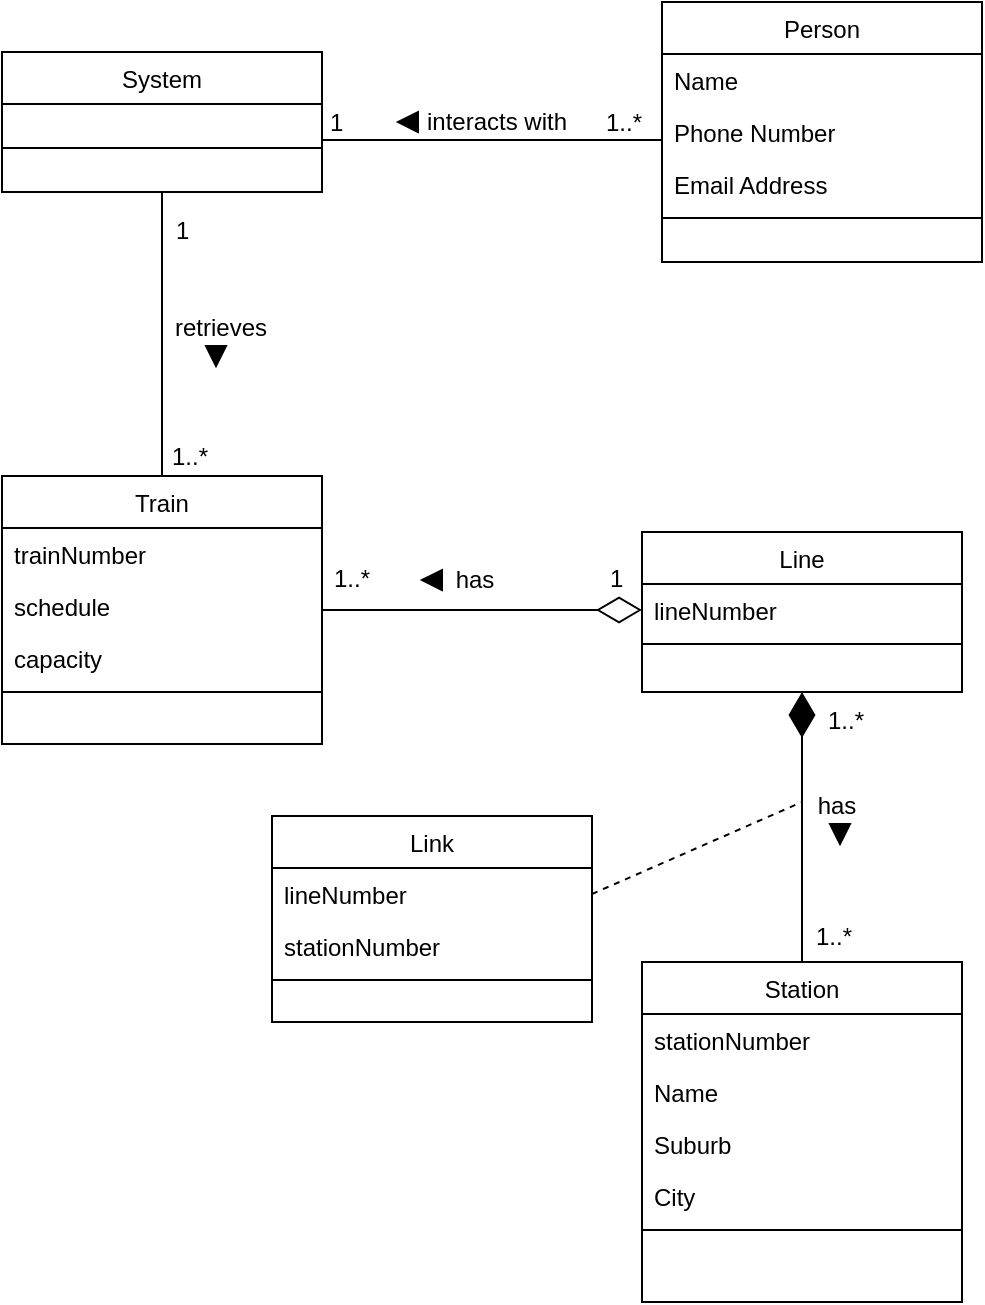 <mxfile version="20.2.3" type="device"><diagram id="C5RBs43oDa-KdzZeNtuy" name="Page-1"><mxGraphModel dx="852" dy="501" grid="1" gridSize="10" guides="1" tooltips="1" connect="1" arrows="1" fold="1" page="1" pageScale="1" pageWidth="827" pageHeight="1169" math="0" shadow="0"><root><mxCell id="WIyWlLk6GJQsqaUBKTNV-0"/><mxCell id="WIyWlLk6GJQsqaUBKTNV-1" parent="WIyWlLk6GJQsqaUBKTNV-0"/><mxCell id="SZr7Q-crjI9h2dD9KYcj-10" style="edgeStyle=orthogonalEdgeStyle;rounded=0;orthogonalLoop=1;jettySize=auto;html=1;entryX=1;entryY=0.5;entryDx=0;entryDy=0;endArrow=none;endFill=0;" parent="WIyWlLk6GJQsqaUBKTNV-1" edge="1"><mxGeometry relative="1" as="geometry"><mxPoint x="620" y="329" as="sourcePoint"/><mxPoint x="450" y="329" as="targetPoint"/></mxGeometry></mxCell><mxCell id="zkfFHV4jXpPFQw0GAbJ--0" value="Person" style="swimlane;fontStyle=0;align=center;verticalAlign=top;childLayout=stackLayout;horizontal=1;startSize=26;horizontalStack=0;resizeParent=1;resizeLast=0;collapsible=1;marginBottom=0;rounded=0;shadow=0;strokeWidth=1;" parent="WIyWlLk6GJQsqaUBKTNV-1" vertex="1"><mxGeometry x="620" y="260" width="160" height="130" as="geometry"><mxRectangle x="230" y="140" width="160" height="26" as="alternateBounds"/></mxGeometry></mxCell><mxCell id="zkfFHV4jXpPFQw0GAbJ--1" value="Name" style="text;align=left;verticalAlign=top;spacingLeft=4;spacingRight=4;overflow=hidden;rotatable=0;points=[[0,0.5],[1,0.5]];portConstraint=eastwest;" parent="zkfFHV4jXpPFQw0GAbJ--0" vertex="1"><mxGeometry y="26" width="160" height="26" as="geometry"/></mxCell><mxCell id="zkfFHV4jXpPFQw0GAbJ--2" value="Phone Number" style="text;align=left;verticalAlign=top;spacingLeft=4;spacingRight=4;overflow=hidden;rotatable=0;points=[[0,0.5],[1,0.5]];portConstraint=eastwest;rounded=0;shadow=0;html=0;" parent="zkfFHV4jXpPFQw0GAbJ--0" vertex="1"><mxGeometry y="52" width="160" height="26" as="geometry"/></mxCell><mxCell id="zkfFHV4jXpPFQw0GAbJ--3" value="Email Address" style="text;align=left;verticalAlign=top;spacingLeft=4;spacingRight=4;overflow=hidden;rotatable=0;points=[[0,0.5],[1,0.5]];portConstraint=eastwest;rounded=0;shadow=0;html=0;" parent="zkfFHV4jXpPFQw0GAbJ--0" vertex="1"><mxGeometry y="78" width="160" height="26" as="geometry"/></mxCell><mxCell id="zkfFHV4jXpPFQw0GAbJ--4" value="" style="line;html=1;strokeWidth=1;align=left;verticalAlign=middle;spacingTop=-1;spacingLeft=3;spacingRight=3;rotatable=0;labelPosition=right;points=[];portConstraint=eastwest;" parent="zkfFHV4jXpPFQw0GAbJ--0" vertex="1"><mxGeometry y="104" width="160" height="8" as="geometry"/></mxCell><mxCell id="4uewfp8UjPjNPQ_zN8KE-0" value="Station" style="swimlane;fontStyle=0;align=center;verticalAlign=top;childLayout=stackLayout;horizontal=1;startSize=26;horizontalStack=0;resizeParent=1;resizeLast=0;collapsible=1;marginBottom=0;rounded=0;shadow=0;strokeWidth=1;" parent="WIyWlLk6GJQsqaUBKTNV-1" vertex="1"><mxGeometry x="610" y="740" width="160" height="170" as="geometry"><mxRectangle x="550" y="140" width="160" height="26" as="alternateBounds"/></mxGeometry></mxCell><mxCell id="4uewfp8UjPjNPQ_zN8KE-1" value="stationNumber" style="text;align=left;verticalAlign=top;spacingLeft=4;spacingRight=4;overflow=hidden;rotatable=0;points=[[0,0.5],[1,0.5]];portConstraint=eastwest;" parent="4uewfp8UjPjNPQ_zN8KE-0" vertex="1"><mxGeometry y="26" width="160" height="26" as="geometry"/></mxCell><mxCell id="4uewfp8UjPjNPQ_zN8KE-2" value="Name" style="text;align=left;verticalAlign=top;spacingLeft=4;spacingRight=4;overflow=hidden;rotatable=0;points=[[0,0.5],[1,0.5]];portConstraint=eastwest;rounded=0;shadow=0;html=0;" parent="4uewfp8UjPjNPQ_zN8KE-0" vertex="1"><mxGeometry y="52" width="160" height="26" as="geometry"/></mxCell><mxCell id="4uewfp8UjPjNPQ_zN8KE-3" value="Suburb" style="text;align=left;verticalAlign=top;spacingLeft=4;spacingRight=4;overflow=hidden;rotatable=0;points=[[0,0.5],[1,0.5]];portConstraint=eastwest;rounded=0;shadow=0;html=0;" parent="4uewfp8UjPjNPQ_zN8KE-0" vertex="1"><mxGeometry y="78" width="160" height="26" as="geometry"/></mxCell><mxCell id="4uewfp8UjPjNPQ_zN8KE-4" value="City" style="text;align=left;verticalAlign=top;spacingLeft=4;spacingRight=4;overflow=hidden;rotatable=0;points=[[0,0.5],[1,0.5]];portConstraint=eastwest;rounded=0;shadow=0;html=0;" parent="4uewfp8UjPjNPQ_zN8KE-0" vertex="1"><mxGeometry y="104" width="160" height="26" as="geometry"/></mxCell><mxCell id="4uewfp8UjPjNPQ_zN8KE-6" value="" style="line;html=1;strokeWidth=1;align=left;verticalAlign=middle;spacingTop=-1;spacingLeft=3;spacingRight=3;rotatable=0;labelPosition=right;points=[];portConstraint=eastwest;" parent="4uewfp8UjPjNPQ_zN8KE-0" vertex="1"><mxGeometry y="130" width="160" height="8" as="geometry"/></mxCell><mxCell id="4uewfp8UjPjNPQ_zN8KE-20" style="edgeStyle=orthogonalEdgeStyle;rounded=0;orthogonalLoop=1;jettySize=auto;html=1;entryX=0;entryY=0.5;entryDx=0;entryDy=0;endArrow=diamondThin;endFill=0;endSize=20;" parent="WIyWlLk6GJQsqaUBKTNV-1" source="4uewfp8UjPjNPQ_zN8KE-7" target="4uewfp8UjPjNPQ_zN8KE-14" edge="1"><mxGeometry relative="1" as="geometry"><mxPoint x="610" y="535" as="targetPoint"/></mxGeometry></mxCell><mxCell id="4uewfp8UjPjNPQ_zN8KE-7" value="Train" style="swimlane;fontStyle=0;align=center;verticalAlign=top;childLayout=stackLayout;horizontal=1;startSize=26;horizontalStack=0;resizeParent=1;resizeLast=0;collapsible=1;marginBottom=0;rounded=0;shadow=0;strokeWidth=1;" parent="WIyWlLk6GJQsqaUBKTNV-1" vertex="1"><mxGeometry x="290" y="497" width="160" height="134" as="geometry"><mxRectangle x="550" y="140" width="160" height="26" as="alternateBounds"/></mxGeometry></mxCell><mxCell id="4uewfp8UjPjNPQ_zN8KE-8" value="trainNumber" style="text;align=left;verticalAlign=top;spacingLeft=4;spacingRight=4;overflow=hidden;rotatable=0;points=[[0,0.5],[1,0.5]];portConstraint=eastwest;" parent="4uewfp8UjPjNPQ_zN8KE-7" vertex="1"><mxGeometry y="26" width="160" height="26" as="geometry"/></mxCell><mxCell id="4uewfp8UjPjNPQ_zN8KE-9" value="schedule" style="text;align=left;verticalAlign=top;spacingLeft=4;spacingRight=4;overflow=hidden;rotatable=0;points=[[0,0.5],[1,0.5]];portConstraint=eastwest;rounded=0;shadow=0;html=0;" parent="4uewfp8UjPjNPQ_zN8KE-7" vertex="1"><mxGeometry y="52" width="160" height="26" as="geometry"/></mxCell><mxCell id="9ByGNpDtss7rskECDAiw-0" value="capacity" style="text;align=left;verticalAlign=top;spacingLeft=4;spacingRight=4;overflow=hidden;rotatable=0;points=[[0,0.5],[1,0.5]];portConstraint=eastwest;rounded=0;shadow=0;html=0;" parent="4uewfp8UjPjNPQ_zN8KE-7" vertex="1"><mxGeometry y="78" width="160" height="26" as="geometry"/></mxCell><mxCell id="4uewfp8UjPjNPQ_zN8KE-12" value="" style="line;html=1;strokeWidth=1;align=left;verticalAlign=middle;spacingTop=-1;spacingLeft=3;spacingRight=3;rotatable=0;labelPosition=right;points=[];portConstraint=eastwest;" parent="4uewfp8UjPjNPQ_zN8KE-7" vertex="1"><mxGeometry y="104" width="160" height="8" as="geometry"/></mxCell><mxCell id="4uewfp8UjPjNPQ_zN8KE-21" style="edgeStyle=orthogonalEdgeStyle;rounded=0;orthogonalLoop=1;jettySize=auto;html=1;entryX=0.5;entryY=0;entryDx=0;entryDy=0;endArrow=none;endFill=0;startSize=20;startArrow=diamondThin;startFill=1;" parent="WIyWlLk6GJQsqaUBKTNV-1" source="4uewfp8UjPjNPQ_zN8KE-13" target="4uewfp8UjPjNPQ_zN8KE-0" edge="1"><mxGeometry relative="1" as="geometry"/></mxCell><mxCell id="4uewfp8UjPjNPQ_zN8KE-13" value="Line" style="swimlane;fontStyle=0;align=center;verticalAlign=top;childLayout=stackLayout;horizontal=1;startSize=26;horizontalStack=0;resizeParent=1;resizeLast=0;collapsible=1;marginBottom=0;rounded=0;shadow=0;strokeWidth=1;" parent="WIyWlLk6GJQsqaUBKTNV-1" vertex="1"><mxGeometry x="610" y="525" width="160" height="80" as="geometry"><mxRectangle x="550" y="140" width="160" height="26" as="alternateBounds"/></mxGeometry></mxCell><mxCell id="4uewfp8UjPjNPQ_zN8KE-14" value="lineNumber" style="text;align=left;verticalAlign=top;spacingLeft=4;spacingRight=4;overflow=hidden;rotatable=0;points=[[0,0.5],[1,0.5]];portConstraint=eastwest;" parent="4uewfp8UjPjNPQ_zN8KE-13" vertex="1"><mxGeometry y="26" width="160" height="26" as="geometry"/></mxCell><mxCell id="4uewfp8UjPjNPQ_zN8KE-19" value="" style="line;html=1;strokeWidth=1;align=left;verticalAlign=middle;spacingTop=-1;spacingLeft=3;spacingRight=3;rotatable=0;labelPosition=right;points=[];portConstraint=eastwest;" parent="4uewfp8UjPjNPQ_zN8KE-13" vertex="1"><mxGeometry y="52" width="160" height="8" as="geometry"/></mxCell><mxCell id="4uewfp8UjPjNPQ_zN8KE-25" value="has" style="text;html=1;resizable=0;points=[];;align=center;verticalAlign=middle;labelBackgroundColor=none;rounded=0;shadow=0;strokeWidth=1;fontSize=12;" parent="WIyWlLk6GJQsqaUBKTNV-1" vertex="1" connectable="0"><mxGeometry x="514.002" y="549.996" as="geometry"><mxPoint x="12" y="-1" as="offset"/></mxGeometry></mxCell><mxCell id="4uewfp8UjPjNPQ_zN8KE-26" value="" style="triangle;whiteSpace=wrap;html=1;fillColor=#000000;rotation=-180;" parent="WIyWlLk6GJQsqaUBKTNV-1" vertex="1"><mxGeometry x="500" y="544" width="10" height="10" as="geometry"/></mxCell><mxCell id="4uewfp8UjPjNPQ_zN8KE-27" value="1..*" style="resizable=0;align=left;verticalAlign=bottom;labelBackgroundColor=none;fontSize=12;" parent="WIyWlLk6GJQsqaUBKTNV-1" connectable="0" vertex="1"><mxGeometry x="454" y="556.996" as="geometry"/></mxCell><mxCell id="4uewfp8UjPjNPQ_zN8KE-28" value="1" style="resizable=0;align=left;verticalAlign=bottom;labelBackgroundColor=none;fontSize=12;" parent="WIyWlLk6GJQsqaUBKTNV-1" connectable="0" vertex="1"><mxGeometry x="461" y="567.996" as="geometry"><mxPoint x="131" y="-11" as="offset"/></mxGeometry></mxCell><mxCell id="4uewfp8UjPjNPQ_zN8KE-29" value="1..*" style="resizable=0;align=left;verticalAlign=bottom;labelBackgroundColor=none;fontSize=12;" parent="WIyWlLk6GJQsqaUBKTNV-1" connectable="0" vertex="1"><mxGeometry x="471" y="549.996" as="geometry"><mxPoint x="230" y="78" as="offset"/></mxGeometry></mxCell><mxCell id="4uewfp8UjPjNPQ_zN8KE-30" value="has" style="text;html=1;resizable=0;points=[];;align=center;verticalAlign=middle;labelBackgroundColor=none;rounded=0;shadow=0;strokeWidth=1;fontSize=12;" parent="WIyWlLk6GJQsqaUBKTNV-1" vertex="1" connectable="0"><mxGeometry x="695.002" y="662.996" as="geometry"><mxPoint x="12" y="-1" as="offset"/></mxGeometry></mxCell><mxCell id="4uewfp8UjPjNPQ_zN8KE-31" value="" style="triangle;whiteSpace=wrap;html=1;fillColor=#000000;rotation=90;" parent="WIyWlLk6GJQsqaUBKTNV-1" vertex="1"><mxGeometry x="704" y="671" width="10" height="10" as="geometry"/></mxCell><mxCell id="4uewfp8UjPjNPQ_zN8KE-32" value="1..*" style="resizable=0;align=left;verticalAlign=bottom;labelBackgroundColor=none;fontSize=12;" parent="WIyWlLk6GJQsqaUBKTNV-1" connectable="0" vertex="1"><mxGeometry x="564" y="746.996" as="geometry"><mxPoint x="131" y="-11" as="offset"/></mxGeometry></mxCell><mxCell id="SZr7Q-crjI9h2dD9KYcj-15" style="edgeStyle=orthogonalEdgeStyle;rounded=0;orthogonalLoop=1;jettySize=auto;html=1;entryX=0.5;entryY=0;entryDx=0;entryDy=0;endArrow=none;endFill=0;" parent="WIyWlLk6GJQsqaUBKTNV-1" source="SZr7Q-crjI9h2dD9KYcj-0" target="4uewfp8UjPjNPQ_zN8KE-7" edge="1"><mxGeometry relative="1" as="geometry"/></mxCell><mxCell id="SZr7Q-crjI9h2dD9KYcj-0" value="System" style="swimlane;fontStyle=0;align=center;verticalAlign=top;childLayout=stackLayout;horizontal=1;startSize=26;horizontalStack=0;resizeParent=1;resizeLast=0;collapsible=1;marginBottom=0;rounded=0;shadow=0;strokeWidth=1;" parent="WIyWlLk6GJQsqaUBKTNV-1" vertex="1"><mxGeometry x="290" y="285" width="160" height="70" as="geometry"><mxRectangle x="230" y="140" width="160" height="26" as="alternateBounds"/></mxGeometry></mxCell><mxCell id="SZr7Q-crjI9h2dD9KYcj-4" value="" style="line;html=1;strokeWidth=1;align=left;verticalAlign=middle;spacingTop=-1;spacingLeft=3;spacingRight=3;rotatable=0;labelPosition=right;points=[];portConstraint=eastwest;" parent="SZr7Q-crjI9h2dD9KYcj-0" vertex="1"><mxGeometry y="26" width="160" height="44" as="geometry"/></mxCell><mxCell id="SZr7Q-crjI9h2dD9KYcj-11" value="1..*" style="resizable=0;align=left;verticalAlign=bottom;labelBackgroundColor=none;fontSize=12;" parent="WIyWlLk6GJQsqaUBKTNV-1" connectable="0" vertex="1"><mxGeometry x="590" y="328.996" as="geometry"/></mxCell><mxCell id="SZr7Q-crjI9h2dD9KYcj-12" value="1" style="resizable=0;align=left;verticalAlign=bottom;labelBackgroundColor=none;fontSize=12;" parent="WIyWlLk6GJQsqaUBKTNV-1" connectable="0" vertex="1"><mxGeometry x="452" y="328.996" as="geometry"/></mxCell><mxCell id="SZr7Q-crjI9h2dD9KYcj-13" value="interacts with" style="text;html=1;resizable=0;points=[];;align=center;verticalAlign=middle;labelBackgroundColor=none;rounded=0;shadow=0;strokeWidth=1;fontSize=12;" parent="WIyWlLk6GJQsqaUBKTNV-1" vertex="1" connectable="0"><mxGeometry x="525.002" y="320.996" as="geometry"><mxPoint x="12" y="-1" as="offset"/></mxGeometry></mxCell><mxCell id="SZr7Q-crjI9h2dD9KYcj-14" value="" style="triangle;whiteSpace=wrap;html=1;fillColor=#000000;rotation=-180;" parent="WIyWlLk6GJQsqaUBKTNV-1" vertex="1"><mxGeometry x="488" y="315" width="10" height="10" as="geometry"/></mxCell><mxCell id="SZr7Q-crjI9h2dD9KYcj-16" value="retrieves" style="text;html=1;resizable=0;points=[];;align=center;verticalAlign=middle;labelBackgroundColor=none;rounded=0;shadow=0;strokeWidth=1;fontSize=12;" parent="WIyWlLk6GJQsqaUBKTNV-1" vertex="1" connectable="0"><mxGeometry x="387.002" y="423.996" as="geometry"><mxPoint x="12" y="-1" as="offset"/></mxGeometry></mxCell><mxCell id="SZr7Q-crjI9h2dD9KYcj-17" value="" style="triangle;whiteSpace=wrap;html=1;fillColor=#000000;rotation=90;" parent="WIyWlLk6GJQsqaUBKTNV-1" vertex="1"><mxGeometry x="392" y="432" width="10" height="10" as="geometry"/></mxCell><mxCell id="SZr7Q-crjI9h2dD9KYcj-18" value="1" style="resizable=0;align=left;verticalAlign=bottom;labelBackgroundColor=none;fontSize=12;" parent="WIyWlLk6GJQsqaUBKTNV-1" connectable="0" vertex="1"><mxGeometry x="463" y="341.996" as="geometry"><mxPoint x="-88" y="41" as="offset"/></mxGeometry></mxCell><mxCell id="SZr7Q-crjI9h2dD9KYcj-19" value="1..*" style="resizable=0;align=left;verticalAlign=bottom;labelBackgroundColor=none;fontSize=12;" parent="WIyWlLk6GJQsqaUBKTNV-1" connectable="0" vertex="1"><mxGeometry x="373" y="495.996" as="geometry"/></mxCell><mxCell id="TXguTJilGYYMRme0dHAz-4" style="rounded=0;orthogonalLoop=1;jettySize=auto;html=1;dashed=1;endArrow=none;endFill=0;exitX=1;exitY=0.5;exitDx=0;exitDy=0;" parent="WIyWlLk6GJQsqaUBKTNV-1" source="TXguTJilGYYMRme0dHAz-2" edge="1"><mxGeometry relative="1" as="geometry"><mxPoint x="690" y="660" as="targetPoint"/></mxGeometry></mxCell><mxCell id="TXguTJilGYYMRme0dHAz-0" value="Link" style="swimlane;fontStyle=0;align=center;verticalAlign=top;childLayout=stackLayout;horizontal=1;startSize=26;horizontalStack=0;resizeParent=1;resizeLast=0;collapsible=1;marginBottom=0;rounded=0;shadow=0;strokeWidth=1;" parent="WIyWlLk6GJQsqaUBKTNV-1" vertex="1"><mxGeometry x="425" y="667" width="160" height="103" as="geometry"><mxRectangle x="550" y="140" width="160" height="26" as="alternateBounds"/></mxGeometry></mxCell><mxCell id="TXguTJilGYYMRme0dHAz-2" value="lineNumber" style="text;align=left;verticalAlign=top;spacingLeft=4;spacingRight=4;overflow=hidden;rotatable=0;points=[[0,0.5],[1,0.5]];portConstraint=eastwest;rounded=0;shadow=0;html=0;" parent="TXguTJilGYYMRme0dHAz-0" vertex="1"><mxGeometry y="26" width="160" height="26" as="geometry"/></mxCell><mxCell id="9ByGNpDtss7rskECDAiw-3" value="stationNumber" style="text;align=left;verticalAlign=top;spacingLeft=4;spacingRight=4;overflow=hidden;rotatable=0;points=[[0,0.5],[1,0.5]];portConstraint=eastwest;rounded=0;shadow=0;html=0;" parent="TXguTJilGYYMRme0dHAz-0" vertex="1"><mxGeometry y="52" width="160" height="26" as="geometry"/></mxCell><mxCell id="TXguTJilGYYMRme0dHAz-3" value="" style="line;html=1;strokeWidth=1;align=left;verticalAlign=middle;spacingTop=-1;spacingLeft=3;spacingRight=3;rotatable=0;labelPosition=right;points=[];portConstraint=eastwest;" parent="TXguTJilGYYMRme0dHAz-0" vertex="1"><mxGeometry y="78" width="160" height="8" as="geometry"/></mxCell></root></mxGraphModel></diagram></mxfile>